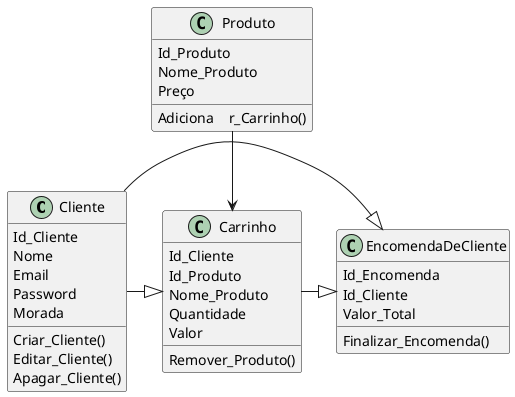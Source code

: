 @startuml
    class Cliente{
        Id_Cliente
        Nome
        Email
        Password
        Morada

        Criar_Cliente()
        Editar_Cliente()
        Apagar_Cliente()
    }
    class Carrinho{
        Id_Cliente
        Id_Produto
        Nome_Produto
        Quantidade
        Valor

        Remover_Produto()
    }
    class EncomendaDeCliente{
        Id_Encomenda
        Id_Cliente
        Valor_Total

        Finalizar_Encomenda()
    }
    class Produto{
        Id_Produto
        Nome_Produto
        Preço

    Adiciona    r_Carrinho()
    }


    Cliente -|> Carrinho
    Cliente -|> EncomendaDeCliente
    Carrinho -|> EncomendaDeCliente
    Produto --> Carrinho
@enduml
